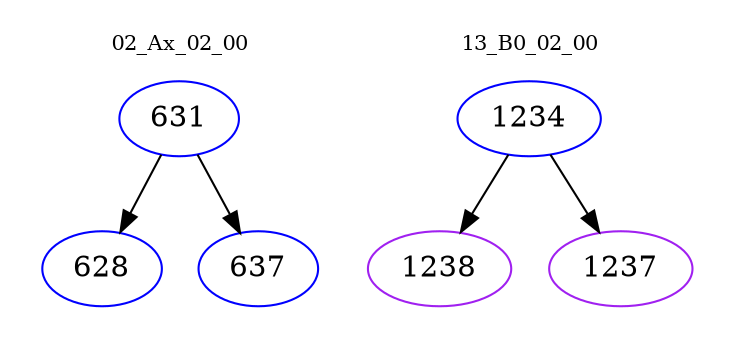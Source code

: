 digraph{
subgraph cluster_0 {
color = white
label = "02_Ax_02_00";
fontsize=10;
T0_631 [label="631", color="blue"]
T0_631 -> T0_628 [color="black"]
T0_628 [label="628", color="blue"]
T0_631 -> T0_637 [color="black"]
T0_637 [label="637", color="blue"]
}
subgraph cluster_1 {
color = white
label = "13_B0_02_00";
fontsize=10;
T1_1234 [label="1234", color="blue"]
T1_1234 -> T1_1238 [color="black"]
T1_1238 [label="1238", color="purple"]
T1_1234 -> T1_1237 [color="black"]
T1_1237 [label="1237", color="purple"]
}
}
